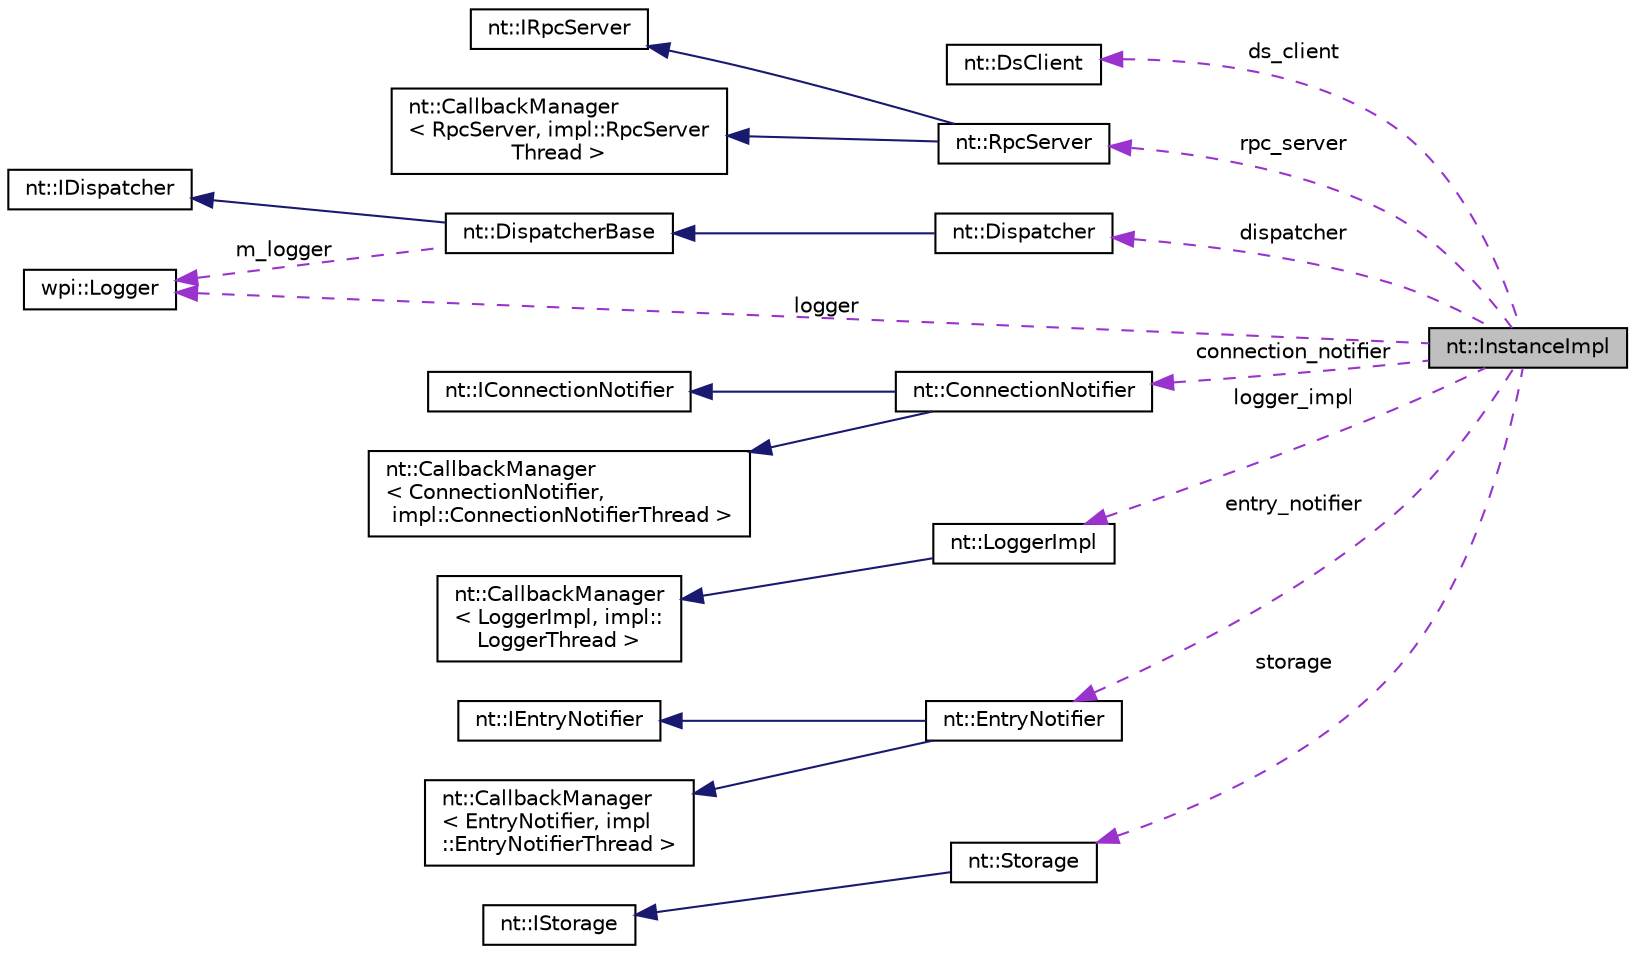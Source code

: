 digraph "nt::InstanceImpl"
{
  edge [fontname="Helvetica",fontsize="10",labelfontname="Helvetica",labelfontsize="10"];
  node [fontname="Helvetica",fontsize="10",shape=record];
  rankdir="LR";
  Node1 [label="nt::InstanceImpl",height=0.2,width=0.4,color="black", fillcolor="grey75", style="filled", fontcolor="black"];
  Node2 -> Node1 [dir="back",color="darkorchid3",fontsize="10",style="dashed",label=" ds_client" ,fontname="Helvetica"];
  Node2 [label="nt::DsClient",height=0.2,width=0.4,color="black", fillcolor="white", style="filled",URL="$classnt_1_1DsClient.html"];
  Node3 -> Node1 [dir="back",color="darkorchid3",fontsize="10",style="dashed",label=" rpc_server" ,fontname="Helvetica"];
  Node3 [label="nt::RpcServer",height=0.2,width=0.4,color="black", fillcolor="white", style="filled",URL="$classnt_1_1RpcServer.html"];
  Node4 -> Node3 [dir="back",color="midnightblue",fontsize="10",style="solid",fontname="Helvetica"];
  Node4 [label="nt::IRpcServer",height=0.2,width=0.4,color="black", fillcolor="white", style="filled",URL="$classnt_1_1IRpcServer.html"];
  Node5 -> Node3 [dir="back",color="midnightblue",fontsize="10",style="solid",fontname="Helvetica"];
  Node5 [label="nt::CallbackManager\l\< RpcServer, impl::RpcServer\lThread \>",height=0.2,width=0.4,color="black", fillcolor="white", style="filled",URL="$classnt_1_1CallbackManager.html"];
  Node6 -> Node1 [dir="back",color="darkorchid3",fontsize="10",style="dashed",label=" dispatcher" ,fontname="Helvetica"];
  Node6 [label="nt::Dispatcher",height=0.2,width=0.4,color="black", fillcolor="white", style="filled",URL="$classnt_1_1Dispatcher.html"];
  Node7 -> Node6 [dir="back",color="midnightblue",fontsize="10",style="solid",fontname="Helvetica"];
  Node7 [label="nt::DispatcherBase",height=0.2,width=0.4,color="black", fillcolor="white", style="filled",URL="$classnt_1_1DispatcherBase.html"];
  Node8 -> Node7 [dir="back",color="midnightblue",fontsize="10",style="solid",fontname="Helvetica"];
  Node8 [label="nt::IDispatcher",height=0.2,width=0.4,color="black", fillcolor="white", style="filled",URL="$classnt_1_1IDispatcher.html"];
  Node9 -> Node7 [dir="back",color="darkorchid3",fontsize="10",style="dashed",label=" m_logger" ,fontname="Helvetica"];
  Node9 [label="wpi::Logger",height=0.2,width=0.4,color="black", fillcolor="white", style="filled",URL="$classwpi_1_1Logger.html"];
  Node10 -> Node1 [dir="back",color="darkorchid3",fontsize="10",style="dashed",label=" connection_notifier" ,fontname="Helvetica"];
  Node10 [label="nt::ConnectionNotifier",height=0.2,width=0.4,color="black", fillcolor="white", style="filled",URL="$classnt_1_1ConnectionNotifier.html"];
  Node11 -> Node10 [dir="back",color="midnightblue",fontsize="10",style="solid",fontname="Helvetica"];
  Node11 [label="nt::IConnectionNotifier",height=0.2,width=0.4,color="black", fillcolor="white", style="filled",URL="$classnt_1_1IConnectionNotifier.html"];
  Node12 -> Node10 [dir="back",color="midnightblue",fontsize="10",style="solid",fontname="Helvetica"];
  Node12 [label="nt::CallbackManager\l\< ConnectionNotifier,\l impl::ConnectionNotifierThread \>",height=0.2,width=0.4,color="black", fillcolor="white", style="filled",URL="$classnt_1_1CallbackManager.html"];
  Node13 -> Node1 [dir="back",color="darkorchid3",fontsize="10",style="dashed",label=" logger_impl" ,fontname="Helvetica"];
  Node13 [label="nt::LoggerImpl",height=0.2,width=0.4,color="black", fillcolor="white", style="filled",URL="$classnt_1_1LoggerImpl.html"];
  Node14 -> Node13 [dir="back",color="midnightblue",fontsize="10",style="solid",fontname="Helvetica"];
  Node14 [label="nt::CallbackManager\l\< LoggerImpl, impl::\lLoggerThread \>",height=0.2,width=0.4,color="black", fillcolor="white", style="filled",URL="$classnt_1_1CallbackManager.html"];
  Node15 -> Node1 [dir="back",color="darkorchid3",fontsize="10",style="dashed",label=" entry_notifier" ,fontname="Helvetica"];
  Node15 [label="nt::EntryNotifier",height=0.2,width=0.4,color="black", fillcolor="white", style="filled",URL="$classnt_1_1EntryNotifier.html"];
  Node16 -> Node15 [dir="back",color="midnightblue",fontsize="10",style="solid",fontname="Helvetica"];
  Node16 [label="nt::IEntryNotifier",height=0.2,width=0.4,color="black", fillcolor="white", style="filled",URL="$classnt_1_1IEntryNotifier.html"];
  Node17 -> Node15 [dir="back",color="midnightblue",fontsize="10",style="solid",fontname="Helvetica"];
  Node17 [label="nt::CallbackManager\l\< EntryNotifier, impl\l::EntryNotifierThread \>",height=0.2,width=0.4,color="black", fillcolor="white", style="filled",URL="$classnt_1_1CallbackManager.html"];
  Node9 -> Node1 [dir="back",color="darkorchid3",fontsize="10",style="dashed",label=" logger" ,fontname="Helvetica"];
  Node18 -> Node1 [dir="back",color="darkorchid3",fontsize="10",style="dashed",label=" storage" ,fontname="Helvetica"];
  Node18 [label="nt::Storage",height=0.2,width=0.4,color="black", fillcolor="white", style="filled",URL="$classnt_1_1Storage.html"];
  Node19 -> Node18 [dir="back",color="midnightblue",fontsize="10",style="solid",fontname="Helvetica"];
  Node19 [label="nt::IStorage",height=0.2,width=0.4,color="black", fillcolor="white", style="filled",URL="$classnt_1_1IStorage.html"];
}
